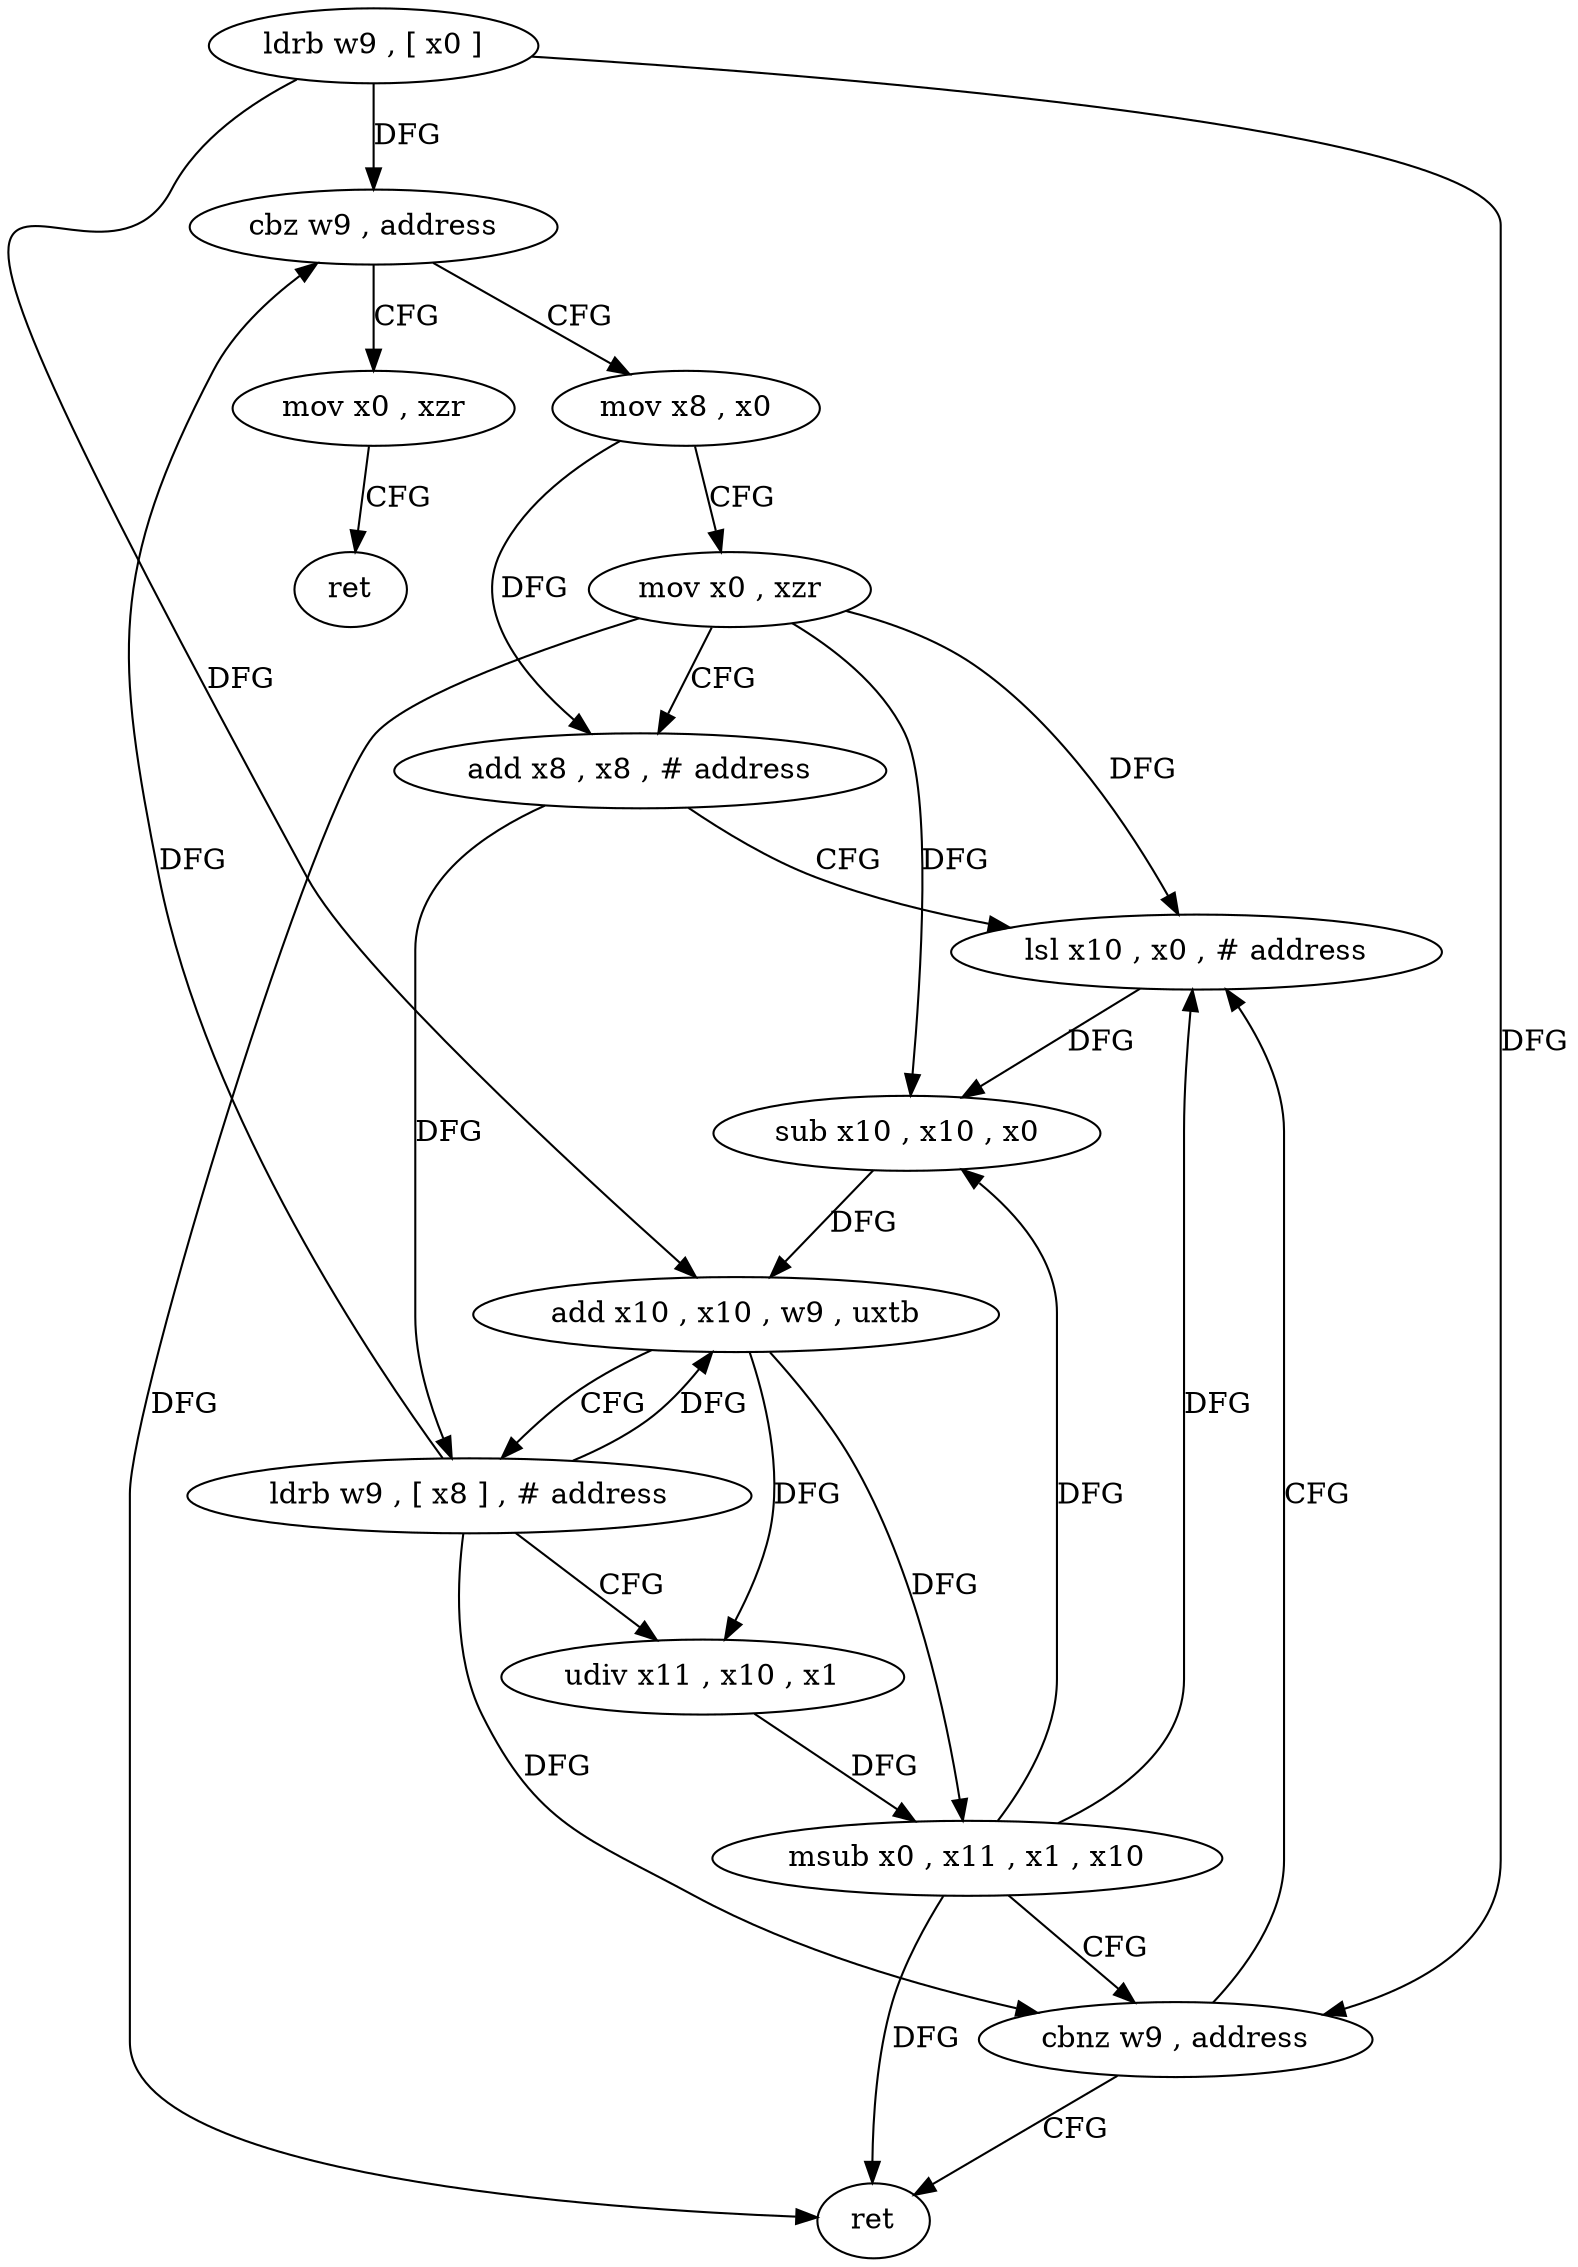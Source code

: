 digraph "func" {
"4220400" [label = "ldrb w9 , [ x0 ]" ]
"4220404" [label = "cbz w9 , address" ]
"4220452" [label = "mov x0 , xzr" ]
"4220408" [label = "mov x8 , x0" ]
"4220456" [label = "ret" ]
"4220412" [label = "mov x0 , xzr" ]
"4220416" [label = "add x8 , x8 , # address" ]
"4220420" [label = "lsl x10 , x0 , # address" ]
"4220424" [label = "sub x10 , x10 , x0" ]
"4220428" [label = "add x10 , x10 , w9 , uxtb" ]
"4220432" [label = "ldrb w9 , [ x8 ] , # address" ]
"4220436" [label = "udiv x11 , x10 , x1" ]
"4220440" [label = "msub x0 , x11 , x1 , x10" ]
"4220444" [label = "cbnz w9 , address" ]
"4220448" [label = "ret" ]
"4220400" -> "4220404" [ label = "DFG" ]
"4220400" -> "4220428" [ label = "DFG" ]
"4220400" -> "4220444" [ label = "DFG" ]
"4220404" -> "4220452" [ label = "CFG" ]
"4220404" -> "4220408" [ label = "CFG" ]
"4220452" -> "4220456" [ label = "CFG" ]
"4220408" -> "4220412" [ label = "CFG" ]
"4220408" -> "4220416" [ label = "DFG" ]
"4220412" -> "4220416" [ label = "CFG" ]
"4220412" -> "4220420" [ label = "DFG" ]
"4220412" -> "4220424" [ label = "DFG" ]
"4220412" -> "4220448" [ label = "DFG" ]
"4220416" -> "4220420" [ label = "CFG" ]
"4220416" -> "4220432" [ label = "DFG" ]
"4220420" -> "4220424" [ label = "DFG" ]
"4220424" -> "4220428" [ label = "DFG" ]
"4220428" -> "4220432" [ label = "CFG" ]
"4220428" -> "4220436" [ label = "DFG" ]
"4220428" -> "4220440" [ label = "DFG" ]
"4220432" -> "4220436" [ label = "CFG" ]
"4220432" -> "4220404" [ label = "DFG" ]
"4220432" -> "4220428" [ label = "DFG" ]
"4220432" -> "4220444" [ label = "DFG" ]
"4220436" -> "4220440" [ label = "DFG" ]
"4220440" -> "4220444" [ label = "CFG" ]
"4220440" -> "4220420" [ label = "DFG" ]
"4220440" -> "4220424" [ label = "DFG" ]
"4220440" -> "4220448" [ label = "DFG" ]
"4220444" -> "4220420" [ label = "CFG" ]
"4220444" -> "4220448" [ label = "CFG" ]
}
